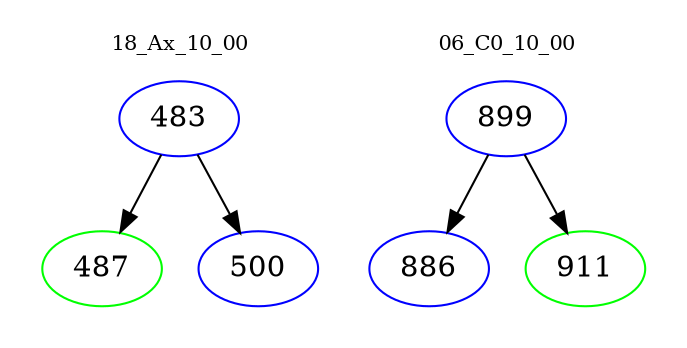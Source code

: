 digraph{
subgraph cluster_0 {
color = white
label = "18_Ax_10_00";
fontsize=10;
T0_483 [label="483", color="blue"]
T0_483 -> T0_487 [color="black"]
T0_487 [label="487", color="green"]
T0_483 -> T0_500 [color="black"]
T0_500 [label="500", color="blue"]
}
subgraph cluster_1 {
color = white
label = "06_C0_10_00";
fontsize=10;
T1_899 [label="899", color="blue"]
T1_899 -> T1_886 [color="black"]
T1_886 [label="886", color="blue"]
T1_899 -> T1_911 [color="black"]
T1_911 [label="911", color="green"]
}
}
